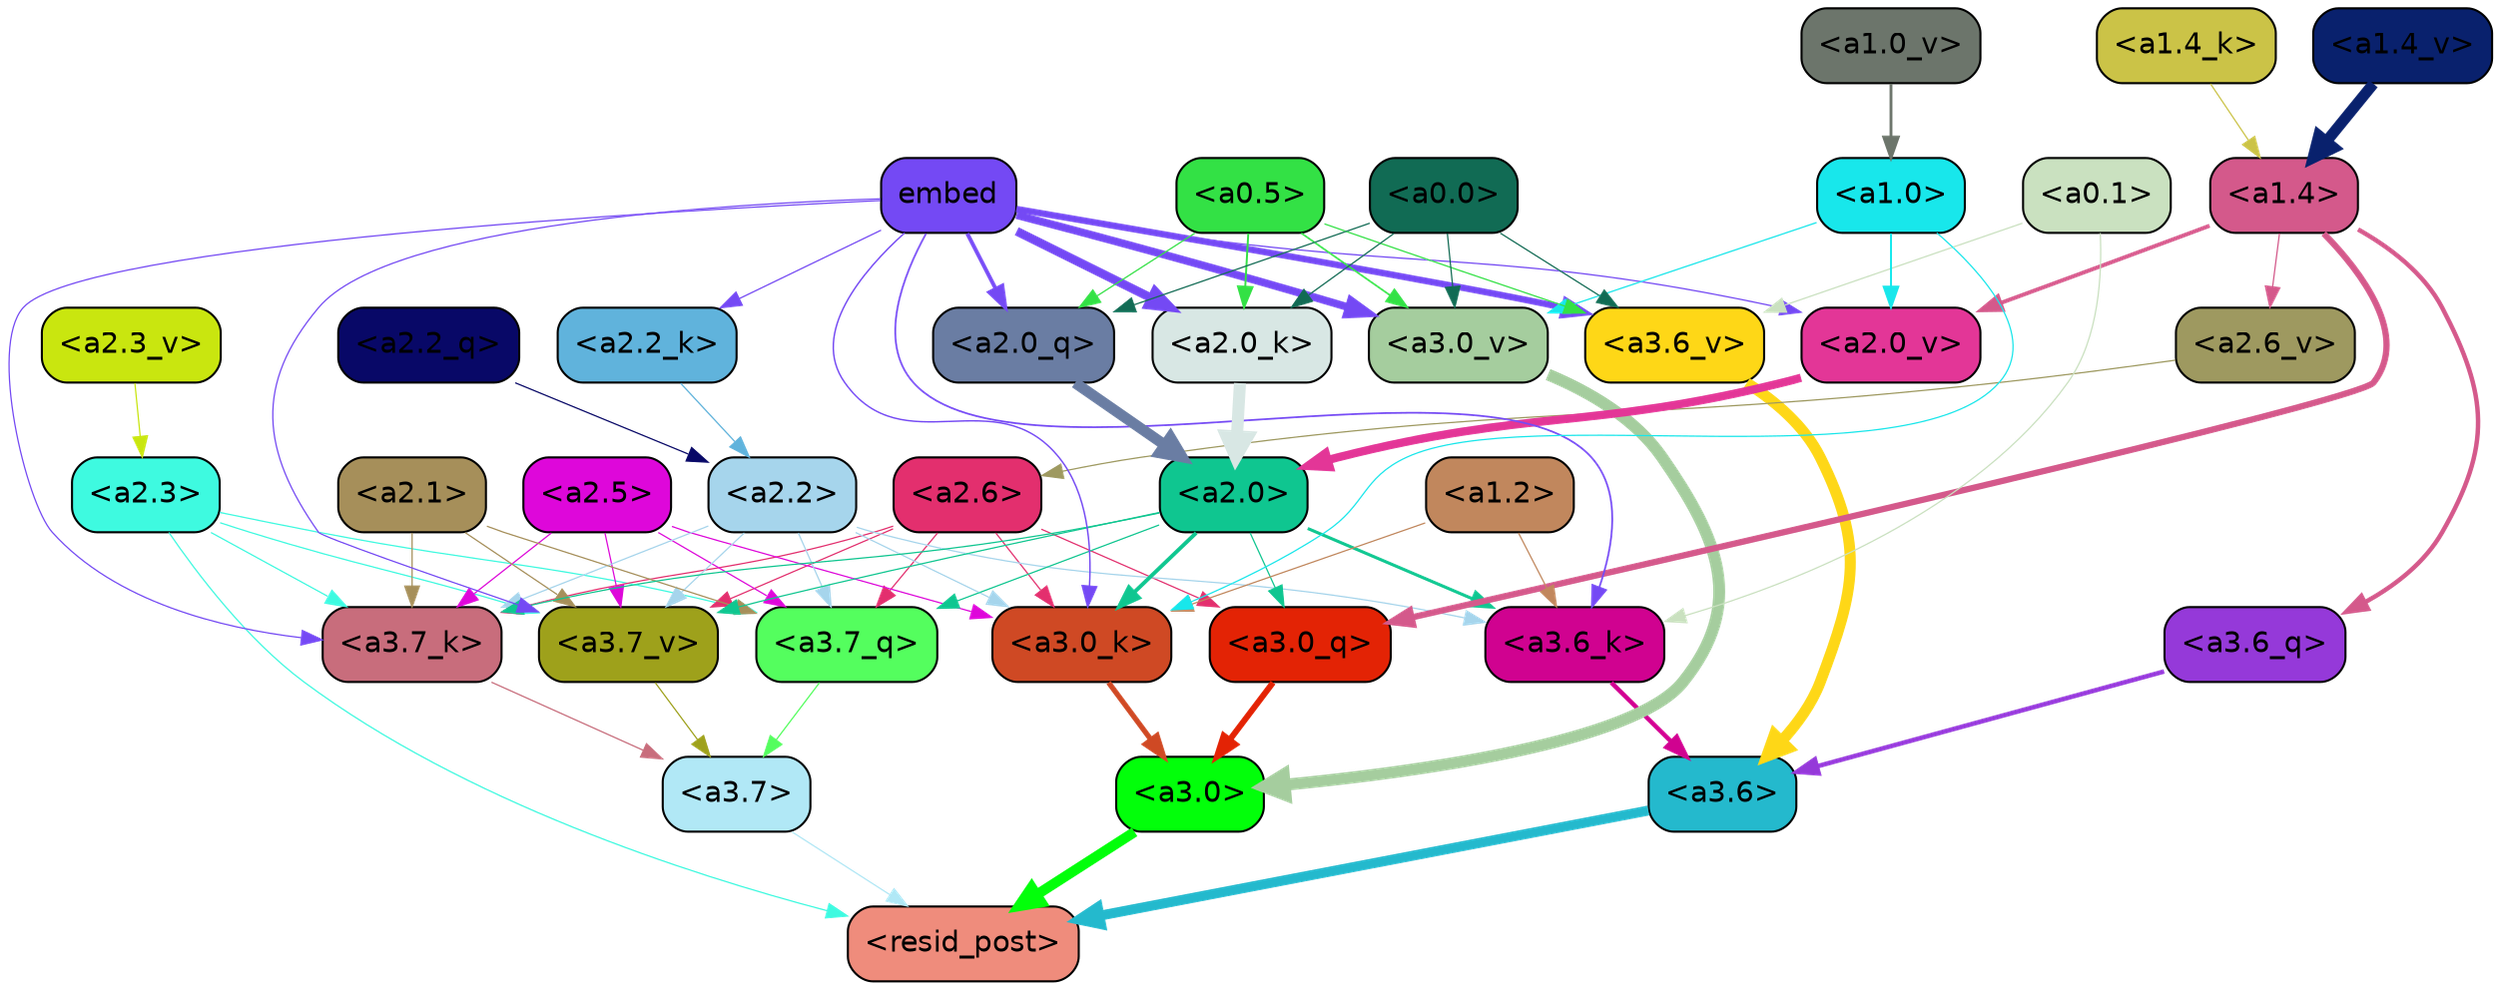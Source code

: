 strict digraph "" {
	graph [bgcolor=transparent,
		layout=dot,
		overlap=false,
		splines=true
	];
	"<a3.7>"	[color=black,
		fillcolor="#b1e8f6",
		fontname=Helvetica,
		shape=box,
		style="filled, rounded"];
	"<resid_post>"	[color=black,
		fillcolor="#ef8c7c",
		fontname=Helvetica,
		shape=box,
		style="filled, rounded"];
	"<a3.7>" -> "<resid_post>"	[color="#b1e8f6",
		penwidth=0.6];
	"<a3.6>"	[color=black,
		fillcolor="#24b9cd",
		fontname=Helvetica,
		shape=box,
		style="filled, rounded"];
	"<a3.6>" -> "<resid_post>"	[color="#24b9cd",
		penwidth=4.752790808677673];
	"<a3.0>"	[color=black,
		fillcolor="#02ff0a",
		fontname=Helvetica,
		shape=box,
		style="filled, rounded"];
	"<a3.0>" -> "<resid_post>"	[color="#02ff0a",
		penwidth=4.897669434547424];
	"<a2.3>"	[color=black,
		fillcolor="#3efae0",
		fontname=Helvetica,
		shape=box,
		style="filled, rounded"];
	"<a2.3>" -> "<resid_post>"	[color="#3efae0",
		penwidth=0.6];
	"<a3.7_q>"	[color=black,
		fillcolor="#54fe5e",
		fontname=Helvetica,
		shape=box,
		style="filled, rounded"];
	"<a2.3>" -> "<a3.7_q>"	[color="#3efae0",
		penwidth=0.6];
	"<a3.7_k>"	[color=black,
		fillcolor="#c86d7c",
		fontname=Helvetica,
		shape=box,
		style="filled, rounded"];
	"<a2.3>" -> "<a3.7_k>"	[color="#3efae0",
		penwidth=0.6];
	"<a3.7_v>"	[color=black,
		fillcolor="#9ea11b",
		fontname=Helvetica,
		shape=box,
		style="filled, rounded"];
	"<a2.3>" -> "<a3.7_v>"	[color="#3efae0",
		penwidth=0.6];
	"<a3.7_q>" -> "<a3.7>"	[color="#54fe5e",
		penwidth=0.6];
	"<a3.6_q>"	[color=black,
		fillcolor="#9539d9",
		fontname=Helvetica,
		shape=box,
		style="filled, rounded"];
	"<a3.6_q>" -> "<a3.6>"	[color="#9539d9",
		penwidth=2.160832464694977];
	"<a3.0_q>"	[color=black,
		fillcolor="#e32305",
		fontname=Helvetica,
		shape=box,
		style="filled, rounded"];
	"<a3.0_q>" -> "<a3.0>"	[color="#e32305",
		penwidth=2.870753765106201];
	"<a3.7_k>" -> "<a3.7>"	[color="#c86d7c",
		penwidth=0.6];
	"<a3.6_k>"	[color=black,
		fillcolor="#d00290",
		fontname=Helvetica,
		shape=box,
		style="filled, rounded"];
	"<a3.6_k>" -> "<a3.6>"	[color="#d00290",
		penwidth=2.13908451795578];
	"<a3.0_k>"	[color=black,
		fillcolor="#cf4924",
		fontname=Helvetica,
		shape=box,
		style="filled, rounded"];
	"<a3.0_k>" -> "<a3.0>"	[color="#cf4924",
		penwidth=2.520303964614868];
	"<a3.7_v>" -> "<a3.7>"	[color="#9ea11b",
		penwidth=0.6];
	"<a3.6_v>"	[color=black,
		fillcolor="#fed717",
		fontname=Helvetica,
		shape=box,
		style="filled, rounded"];
	"<a3.6_v>" -> "<a3.6>"	[color="#fed717",
		penwidth=5.297133803367615];
	"<a3.0_v>"	[color=black,
		fillcolor="#a5cd9e",
		fontname=Helvetica,
		shape=box,
		style="filled, rounded"];
	"<a3.0_v>" -> "<a3.0>"	[color="#a5cd9e",
		penwidth=5.680712580680847];
	"<a2.6>"	[color=black,
		fillcolor="#e32f6e",
		fontname=Helvetica,
		shape=box,
		style="filled, rounded"];
	"<a2.6>" -> "<a3.7_q>"	[color="#e32f6e",
		penwidth=0.6];
	"<a2.6>" -> "<a3.0_q>"	[color="#e32f6e",
		penwidth=0.6];
	"<a2.6>" -> "<a3.7_k>"	[color="#e32f6e",
		penwidth=0.6];
	"<a2.6>" -> "<a3.0_k>"	[color="#e32f6e",
		penwidth=0.6];
	"<a2.6>" -> "<a3.7_v>"	[color="#e32f6e",
		penwidth=0.6];
	"<a2.5>"	[color=black,
		fillcolor="#de07da",
		fontname=Helvetica,
		shape=box,
		style="filled, rounded"];
	"<a2.5>" -> "<a3.7_q>"	[color="#de07da",
		penwidth=0.6];
	"<a2.5>" -> "<a3.7_k>"	[color="#de07da",
		penwidth=0.6];
	"<a2.5>" -> "<a3.0_k>"	[color="#de07da",
		penwidth=0.6];
	"<a2.5>" -> "<a3.7_v>"	[color="#de07da",
		penwidth=0.6];
	"<a2.2>"	[color=black,
		fillcolor="#a6d5ec",
		fontname=Helvetica,
		shape=box,
		style="filled, rounded"];
	"<a2.2>" -> "<a3.7_q>"	[color="#a6d5ec",
		penwidth=0.6];
	"<a2.2>" -> "<a3.7_k>"	[color="#a6d5ec",
		penwidth=0.6];
	"<a2.2>" -> "<a3.6_k>"	[color="#a6d5ec",
		penwidth=0.6];
	"<a2.2>" -> "<a3.0_k>"	[color="#a6d5ec",
		penwidth=0.6];
	"<a2.2>" -> "<a3.7_v>"	[color="#a6d5ec",
		penwidth=0.6];
	"<a2.1>"	[color=black,
		fillcolor="#a68f5a",
		fontname=Helvetica,
		shape=box,
		style="filled, rounded"];
	"<a2.1>" -> "<a3.7_q>"	[color="#a68f5a",
		penwidth=0.6];
	"<a2.1>" -> "<a3.7_k>"	[color="#a68f5a",
		penwidth=0.6];
	"<a2.1>" -> "<a3.7_v>"	[color="#a68f5a",
		penwidth=0.6];
	"<a2.0>"	[color=black,
		fillcolor="#0fc690",
		fontname=Helvetica,
		shape=box,
		style="filled, rounded"];
	"<a2.0>" -> "<a3.7_q>"	[color="#0fc690",
		penwidth=0.6];
	"<a2.0>" -> "<a3.0_q>"	[color="#0fc690",
		penwidth=0.6];
	"<a2.0>" -> "<a3.7_k>"	[color="#0fc690",
		penwidth=0.6];
	"<a2.0>" -> "<a3.6_k>"	[color="#0fc690",
		penwidth=1.4811622872948647];
	"<a2.0>" -> "<a3.0_k>"	[color="#0fc690",
		penwidth=1.8632715698331594];
	"<a2.0>" -> "<a3.7_v>"	[color="#0fc690",
		penwidth=0.6];
	"<a1.4>"	[color=black,
		fillcolor="#d4598b",
		fontname=Helvetica,
		shape=box,
		style="filled, rounded"];
	"<a1.4>" -> "<a3.6_q>"	[color="#d4598b",
		penwidth=2.1468575447797775];
	"<a1.4>" -> "<a3.0_q>"	[color="#d4598b",
		penwidth=3.0006065368652344];
	"<a2.6_v>"	[color=black,
		fillcolor="#9e9960",
		fontname=Helvetica,
		shape=box,
		style="filled, rounded"];
	"<a1.4>" -> "<a2.6_v>"	[color="#d4598b",
		penwidth=0.6];
	"<a2.0_v>"	[color=black,
		fillcolor="#e33697",
		fontname=Helvetica,
		shape=box,
		style="filled, rounded"];
	"<a1.4>" -> "<a2.0_v>"	[color="#d4598b",
		penwidth=1.8759949803352356];
	embed	[color=black,
		fillcolor="#7449f4",
		fontname=Helvetica,
		shape=box,
		style="filled, rounded"];
	embed -> "<a3.7_k>"	[color="#7449f4",
		penwidth=0.6];
	embed -> "<a3.6_k>"	[color="#7449f4",
		penwidth=0.8410270567983389];
	embed -> "<a3.0_k>"	[color="#7449f4",
		penwidth=0.691851794719696];
	embed -> "<a3.7_v>"	[color="#7449f4",
		penwidth=0.6];
	embed -> "<a3.6_v>"	[color="#7449f4",
		penwidth=3.0758190751075745];
	embed -> "<a3.0_v>"	[color="#7449f4",
		penwidth=3.6927278637886047];
	"<a2.0_q>"	[color=black,
		fillcolor="#6a7da3",
		fontname=Helvetica,
		shape=box,
		style="filled, rounded"];
	embed -> "<a2.0_q>"	[color="#7449f4",
		penwidth=1.8617419600486755];
	"<a2.2_k>"	[color=black,
		fillcolor="#60b3dc",
		fontname=Helvetica,
		shape=box,
		style="filled, rounded"];
	embed -> "<a2.2_k>"	[color="#7449f4",
		penwidth=0.6];
	"<a2.0_k>"	[color=black,
		fillcolor="#d8e7e4",
		fontname=Helvetica,
		shape=box,
		style="filled, rounded"];
	embed -> "<a2.0_k>"	[color="#7449f4",
		penwidth=4.189224064350128];
	embed -> "<a2.0_v>"	[color="#7449f4",
		penwidth=0.6];
	"<a1.2>"	[color=black,
		fillcolor="#c1875d",
		fontname=Helvetica,
		shape=box,
		style="filled, rounded"];
	"<a1.2>" -> "<a3.6_k>"	[color="#c1875d",
		penwidth=0.6];
	"<a1.2>" -> "<a3.0_k>"	[color="#c1875d",
		penwidth=0.6];
	"<a0.1>"	[color=black,
		fillcolor="#cae1c0",
		fontname=Helvetica,
		shape=box,
		style="filled, rounded"];
	"<a0.1>" -> "<a3.6_k>"	[color="#cae1c0",
		penwidth=0.6];
	"<a0.1>" -> "<a3.6_v>"	[color="#cae1c0",
		penwidth=0.6];
	"<a1.0>"	[color=black,
		fillcolor="#18e7eb",
		fontname=Helvetica,
		shape=box,
		style="filled, rounded"];
	"<a1.0>" -> "<a3.0_k>"	[color="#18e7eb",
		penwidth=0.6];
	"<a1.0>" -> "<a3.0_v>"	[color="#18e7eb",
		penwidth=0.6];
	"<a1.0>" -> "<a2.0_v>"	[color="#18e7eb",
		penwidth=0.9620223194360733];
	"<a0.5>"	[color=black,
		fillcolor="#33e145",
		fontname=Helvetica,
		shape=box,
		style="filled, rounded"];
	"<a0.5>" -> "<a3.6_v>"	[color="#33e145",
		penwidth=0.6];
	"<a0.5>" -> "<a3.0_v>"	[color="#33e145",
		penwidth=0.8028683364391327];
	"<a0.5>" -> "<a2.0_q>"	[color="#33e145",
		penwidth=0.6];
	"<a0.5>" -> "<a2.0_k>"	[color="#33e145",
		penwidth=0.9350990951061249];
	"<a0.0>"	[color=black,
		fillcolor="#116b54",
		fontname=Helvetica,
		shape=box,
		style="filled, rounded"];
	"<a0.0>" -> "<a3.6_v>"	[color="#116b54",
		penwidth=0.6];
	"<a0.0>" -> "<a3.0_v>"	[color="#116b54",
		penwidth=0.6];
	"<a0.0>" -> "<a2.0_q>"	[color="#116b54",
		penwidth=0.6];
	"<a0.0>" -> "<a2.0_k>"	[color="#116b54",
		penwidth=0.6];
	"<a2.2_q>"	[color=black,
		fillcolor="#080867",
		fontname=Helvetica,
		shape=box,
		style="filled, rounded"];
	"<a2.2_q>" -> "<a2.2>"	[color="#080867",
		penwidth=0.6];
	"<a2.0_q>" -> "<a2.0>"	[color="#6a7da3",
		penwidth=5.1847569942474365];
	"<a2.2_k>" -> "<a2.2>"	[color="#60b3dc",
		penwidth=0.6149471998214722];
	"<a2.0_k>" -> "<a2.0>"	[color="#d8e7e4",
		penwidth=5.773491740226746];
	"<a2.6_v>" -> "<a2.6>"	[color="#9e9960",
		penwidth=0.6];
	"<a2.3_v>"	[color=black,
		fillcolor="#c9e60f",
		fontname=Helvetica,
		shape=box,
		style="filled, rounded"];
	"<a2.3_v>" -> "<a2.3>"	[color="#c9e60f",
		penwidth=0.6];
	"<a2.0_v>" -> "<a2.0>"	[color="#e33697",
		penwidth=3.9731863737106323];
	"<a1.4_k>"	[color=black,
		fillcolor="#cbc347",
		fontname=Helvetica,
		shape=box,
		style="filled, rounded"];
	"<a1.4_k>" -> "<a1.4>"	[color="#cbc347",
		penwidth=0.6];
	"<a1.4_v>"	[color=black,
		fillcolor="#09216d",
		fontname=Helvetica,
		shape=box,
		style="filled, rounded"];
	"<a1.4_v>" -> "<a1.4>"	[color="#09216d",
		penwidth=5.299546539783478];
	"<a1.0_v>"	[color=black,
		fillcolor="#6c756b",
		fontname=Helvetica,
		shape=box,
		style="filled, rounded"];
	"<a1.0_v>" -> "<a1.0>"	[color="#6c756b",
		penwidth=1.3690393567085266];
}
